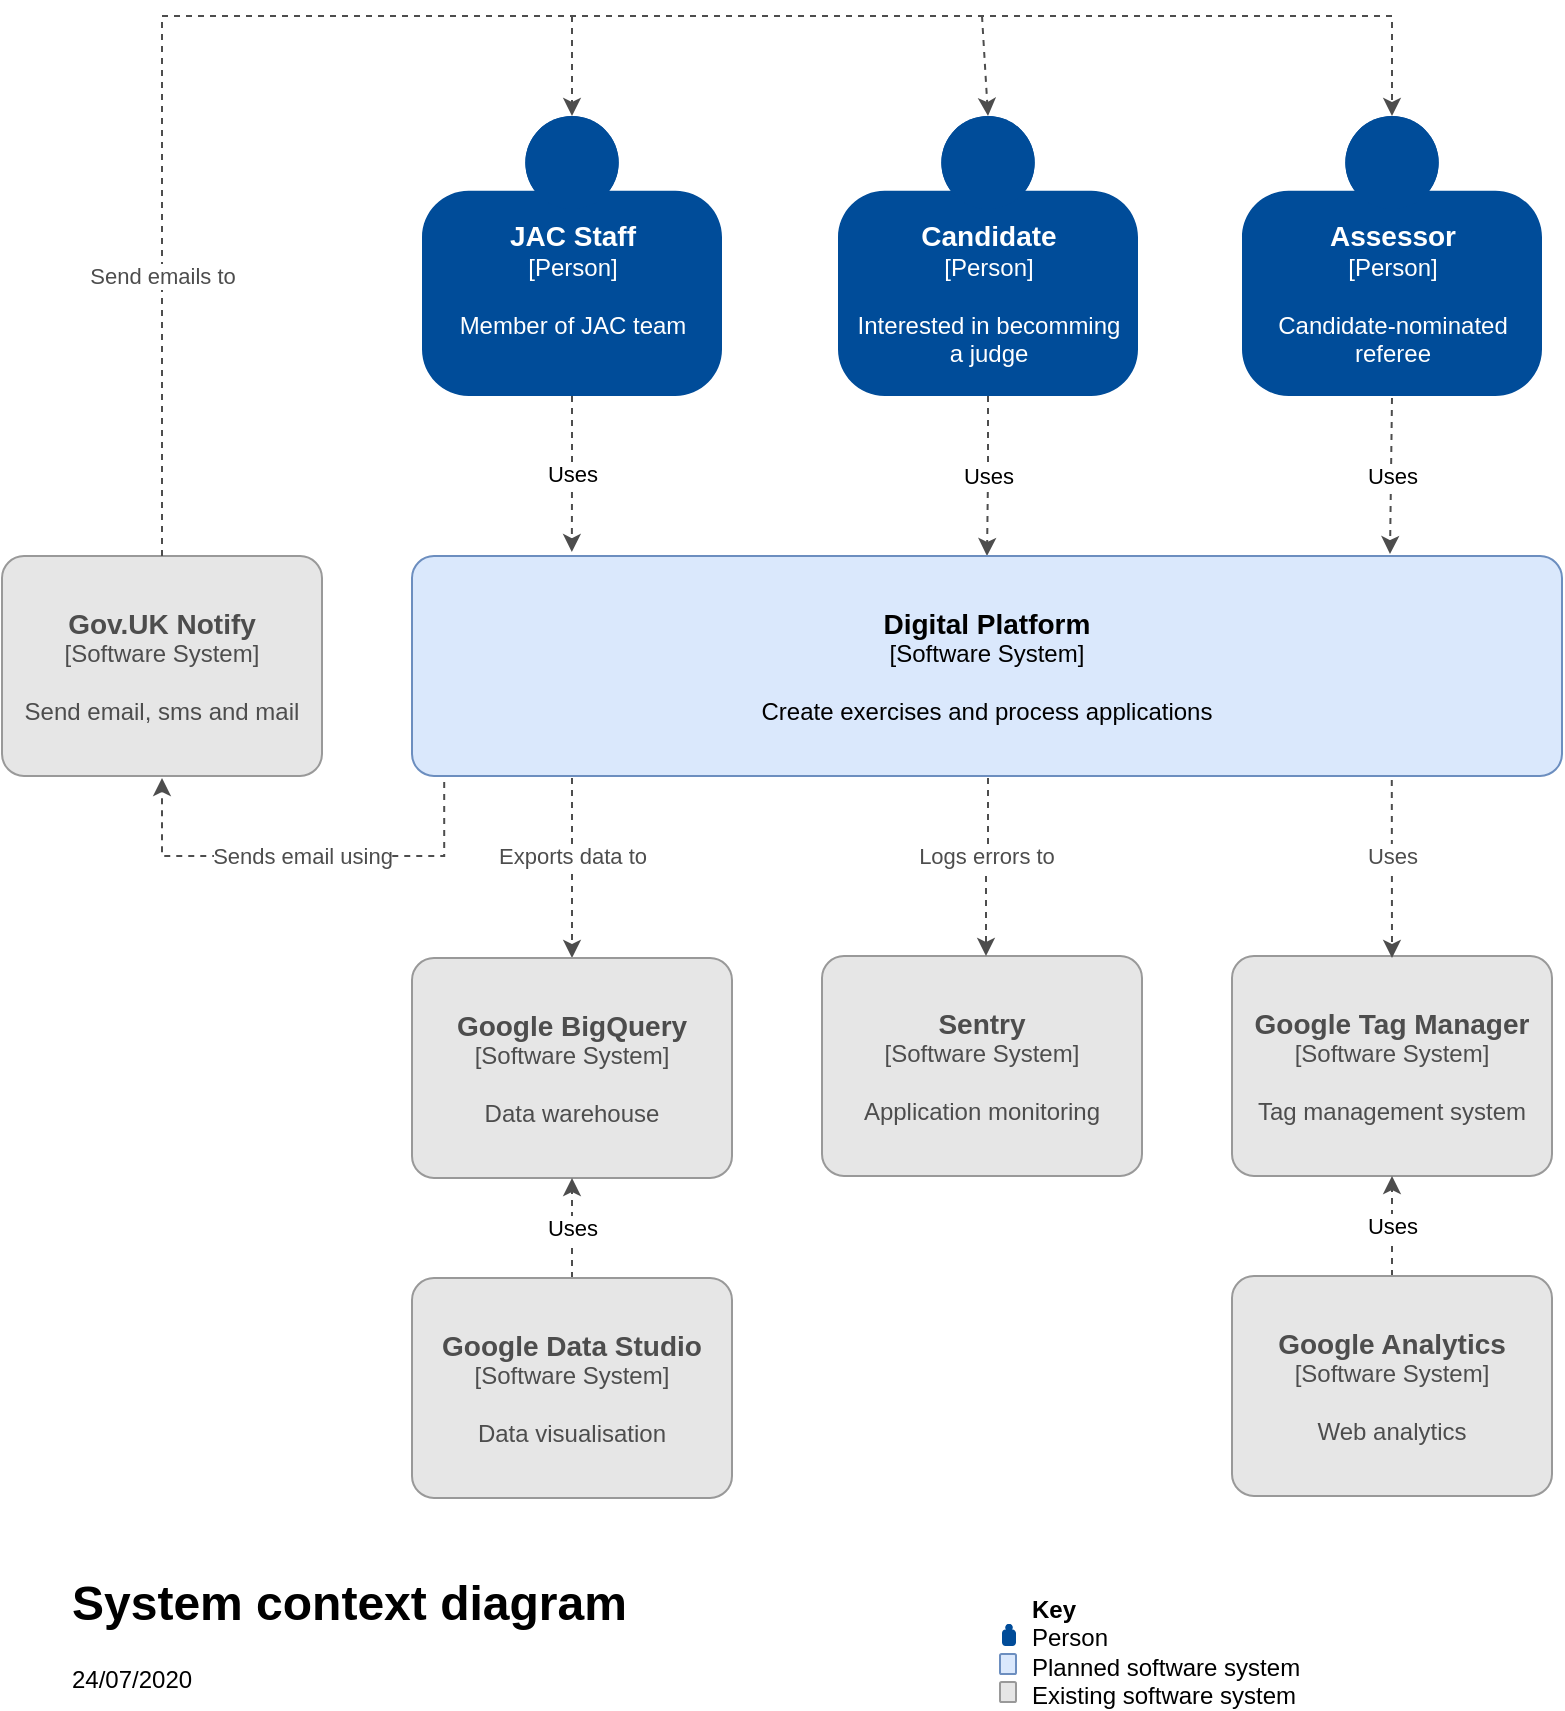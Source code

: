 <mxfile version="14.1.1" type="github" pages="3">
  <diagram id="oyVTfbrthm_-wxzk1ZXb" name="Context">
    <mxGraphModel dx="893" dy="937" grid="1" gridSize="10" guides="1" tooltips="1" connect="1" arrows="1" fold="1" page="1" pageScale="1" pageWidth="827" pageHeight="1169" math="0" shadow="0">
      <root>
        <mxCell id="0" />
        <mxCell id="1" parent="0" />
        <mxCell id="NtYJZDPGMn4Rj3Byr3jy-1" value="Uses" style="edgeStyle=orthogonalEdgeStyle;rounded=0;orthogonalLoop=1;jettySize=auto;html=1;dashed=1;endArrow=classic;endFill=1;strokeColor=#4D4D4D;fontColor=#000000;entryX=0.139;entryY=-0.018;entryDx=0;entryDy=0;entryPerimeter=0;" parent="1" source="Yy4u_d4SeMjxJnoAWtQS-2" target="Yy4u_d4SeMjxJnoAWtQS-10" edge="1">
          <mxGeometry relative="1" as="geometry" />
        </mxCell>
        <mxCell id="Yy4u_d4SeMjxJnoAWtQS-2" value="&lt;div&gt;&lt;font size=&quot;1&quot;&gt;&lt;b style=&quot;font-size: 14px&quot;&gt;JAC Staff&lt;/b&gt;&lt;/font&gt;&lt;/div&gt;&lt;div&gt;[Person]&lt;b&gt;&lt;br&gt;&lt;/b&gt;&lt;/div&gt;&lt;div&gt;&lt;b&gt;&lt;br&gt;&lt;/b&gt;&lt;/div&gt;&lt;div&gt;Member of JAC team&lt;/div&gt;&lt;div&gt;&lt;b&gt;&lt;br&gt;&lt;/b&gt;&lt;/div&gt;" style="html=1;dashed=0;whitespace=wrap;shape=mxgraph.c4.person;align=center;points=[[0.5,0,0],[1,0.5,0],[1,0.75,0],[0.75,1,0],[0.5,1,0],[0.25,1,0],[0,0.75,0],[0,0.5,0]];fillColor=#004C99;fontColor=#FFFFFF;strokeColor=none;" parent="1" vertex="1">
          <mxGeometry x="230" y="230" width="150" height="140" as="geometry" />
        </mxCell>
        <mxCell id="Yy4u_d4SeMjxJnoAWtQS-7" style="edgeStyle=orthogonalEdgeStyle;rounded=0;orthogonalLoop=1;jettySize=auto;html=1;exitX=0.5;exitY=1;exitDx=0;exitDy=0;exitPerimeter=0;" parent="1" source="Yy4u_d4SeMjxJnoAWtQS-2" target="Yy4u_d4SeMjxJnoAWtQS-2" edge="1">
          <mxGeometry relative="1" as="geometry" />
        </mxCell>
        <mxCell id="NtYJZDPGMn4Rj3Byr3jy-10" value="&lt;div&gt;Uses&lt;/div&gt;" style="edgeStyle=orthogonalEdgeStyle;rounded=0;orthogonalLoop=1;jettySize=auto;html=1;dashed=1;endArrow=classic;endFill=1;strokeColor=#4D4D4D;fontColor=#000000;" parent="1" source="Yy4u_d4SeMjxJnoAWtQS-8" target="Yy4u_d4SeMjxJnoAWtQS-10" edge="1">
          <mxGeometry relative="1" as="geometry" />
        </mxCell>
        <mxCell id="Yy4u_d4SeMjxJnoAWtQS-8" value="&lt;div&gt;&lt;font size=&quot;1&quot;&gt;&lt;b style=&quot;font-size: 14px&quot;&gt;Candidate&lt;/b&gt;&lt;/font&gt;&lt;/div&gt;&lt;div&gt;[Person]&lt;b&gt;&lt;br&gt;&lt;/b&gt;&lt;/div&gt;&lt;div&gt;&lt;b&gt;&lt;br&gt;&lt;/b&gt;&lt;/div&gt;&lt;div&gt;Interested in becomming&lt;/div&gt;&lt;div&gt; a judge&lt;b&gt;&lt;br&gt;&lt;/b&gt;&lt;/div&gt;" style="html=1;dashed=0;whitespace=wrap;shape=mxgraph.c4.person;align=center;points=[[0.5,0,0],[1,0.5,0],[1,0.75,0],[0.75,1,0],[0.5,1,0],[0.25,1,0],[0,0.75,0],[0,0.5,0]];fillColor=#004C99;fontColor=#FFFFFF;strokeColor=none;" parent="1" vertex="1">
          <mxGeometry x="438" y="230" width="150" height="140" as="geometry" />
        </mxCell>
        <mxCell id="Yy4u_d4SeMjxJnoAWtQS-9" value="&lt;div&gt;&lt;font size=&quot;1&quot;&gt;&lt;b style=&quot;font-size: 14px&quot;&gt;Assessor&lt;/b&gt;&lt;/font&gt;&lt;/div&gt;&lt;div&gt;[Person]&lt;b&gt;&lt;br&gt;&lt;/b&gt;&lt;/div&gt;&lt;div&gt;&lt;b&gt;&lt;br&gt;&lt;/b&gt;&lt;/div&gt;&lt;div&gt;Candidate-nominated &lt;br&gt;&lt;/div&gt;&lt;div&gt;referee&lt;b&gt;&lt;br&gt;&lt;/b&gt;&lt;/div&gt;" style="html=1;dashed=0;whitespace=wrap;shape=mxgraph.c4.person;align=center;points=[[0.5,0,0],[1,0.5,0],[1,0.75,0],[0.75,1,0],[0.5,1,0],[0.25,1,0],[0,0.75,0],[0,0.5,0]];fillColor=#004C99;fontColor=#FFFFFF;strokeColor=none;" parent="1" vertex="1">
          <mxGeometry x="640" y="230" width="150" height="140" as="geometry" />
        </mxCell>
        <UserObject label="&lt;font size=&quot;1&quot;&gt;&lt;b style=&quot;font-size: 14px&quot;&gt;Digital Platform&lt;br&gt;&lt;/b&gt;&lt;/font&gt;&lt;div&gt;[Software System]&lt;/div&gt;&lt;br&gt;&lt;div&gt;Create exercises and process applications&lt;br&gt;&lt;/div&gt;" id="Yy4u_d4SeMjxJnoAWtQS-10">
          <mxCell style="rounded=1;whiteSpace=wrap;html=1;labelBackgroundColor=none;fillColor=#dae8fc;fontColor=#000000;align=center;arcSize=10;strokeColor=#6c8ebf;points=[[0.25,0,0],[0.5,0,0],[0.75,0,0],[1,0.25,0],[1,0.5,0],[1,0.75,0],[0.75,1,0],[0.5,1,0],[0.25,1,0],[0,0.75,0],[0,0.5,0],[0,0.25,0]];" parent="1" vertex="1">
            <mxGeometry x="225" y="450" width="575" height="110" as="geometry" />
          </mxCell>
        </UserObject>
        <mxCell id="Yy4u_d4SeMjxJnoAWtQS-19" value="Exports data to" style="edgeStyle=orthogonalEdgeStyle;rounded=0;orthogonalLoop=1;jettySize=auto;html=1;entryX=0.5;entryY=0;entryDx=0;entryDy=0;entryPerimeter=0;dashed=1;strokeColor=#4D4D4D;fontColor=#4D4D4D;" parent="1" edge="1">
          <mxGeometry x="-0.133" relative="1" as="geometry">
            <mxPoint x="305" y="561" as="sourcePoint" />
            <mxPoint x="305" y="651" as="targetPoint" />
            <Array as="points">
              <mxPoint x="305" y="580" />
              <mxPoint x="305" y="580" />
            </Array>
            <mxPoint as="offset" />
          </mxGeometry>
        </mxCell>
        <mxCell id="Yy4u_d4SeMjxJnoAWtQS-14" value="&lt;b style=&quot;font-size: 14px&quot;&gt;Gov.UK Notify&lt;br&gt;&lt;/b&gt;&lt;div&gt;[Software System]&lt;/div&gt;&lt;br&gt;&lt;div&gt;Send email, sms and mail&lt;br&gt;&lt;/div&gt;" style="rounded=1;whiteSpace=wrap;html=1;labelBackgroundColor=none;align=center;arcSize=10;points=[[0.25,0,0],[0.5,0,0],[0.75,0,0],[1,0.25,0],[1,0.5,0],[1,0.75,0],[0.75,1,0],[0.5,1,0],[0.25,1,0],[0,0.75,0],[0,0.5,0],[0,0.25,0]];fillColor=#E6E6E6;fontColor=#4D4D4D;strokeColor=#999999;" parent="1" vertex="1">
          <mxGeometry x="20" y="450" width="160" height="110.0" as="geometry" />
        </mxCell>
        <mxCell id="Yy4u_d4SeMjxJnoAWtQS-22" value="" style="endArrow=none;html=1;rounded=0;dashed=1;strokeColor=#4D4D4D;fontColor=#4D4D4D;" parent="1" edge="1">
          <mxGeometry width="50" height="50" relative="1" as="geometry">
            <mxPoint x="513" y="600" as="sourcePoint" />
            <mxPoint x="513" y="560" as="targetPoint" />
            <Array as="points" />
          </mxGeometry>
        </mxCell>
        <mxCell id="Yy4u_d4SeMjxJnoAWtQS-24" value="Sends email using" style="edgeStyle=orthogonalEdgeStyle;rounded=0;orthogonalLoop=1;jettySize=auto;html=1;dashed=1;strokeColor=#4D4D4D;fontColor=#4D4D4D;exitX=0.028;exitY=1.027;exitDx=0;exitDy=0;exitPerimeter=0;" parent="1" source="Yy4u_d4SeMjxJnoAWtQS-10" edge="1">
          <mxGeometry relative="1" as="geometry">
            <mxPoint x="260" y="561" as="sourcePoint" />
            <mxPoint x="100" y="561" as="targetPoint" />
            <mxPoint as="offset" />
            <Array as="points">
              <mxPoint x="241" y="600" />
              <mxPoint x="100" y="600" />
            </Array>
          </mxGeometry>
        </mxCell>
        <mxCell id="Yy4u_d4SeMjxJnoAWtQS-25" value="Send emails to" style="endArrow=classic;html=1;edgeStyle=orthogonalEdgeStyle;rounded=0;entryX=0.5;entryY=0;entryDx=0;entryDy=0;entryPerimeter=0;dashed=1;strokeColor=#4D4D4D;fontColor=#4D4D4D;exitX=0.5;exitY=0;exitDx=0;exitDy=0;exitPerimeter=0;" parent="1" source="Yy4u_d4SeMjxJnoAWtQS-14" target="Yy4u_d4SeMjxJnoAWtQS-9" edge="1">
          <mxGeometry x="-0.701" width="50" height="50" relative="1" as="geometry">
            <mxPoint x="560" y="560" as="sourcePoint" />
            <mxPoint x="720" y="160" as="targetPoint" />
            <Array as="points">
              <mxPoint x="100" y="180" />
              <mxPoint x="715" y="180" />
            </Array>
            <mxPoint as="offset" />
          </mxGeometry>
        </mxCell>
        <mxCell id="Yy4u_d4SeMjxJnoAWtQS-26" value="" style="endArrow=classic;html=1;dashed=1;rounded=0;entryX=0.5;entryY=0;entryDx=0;entryDy=0;entryPerimeter=0;strokeColor=#4D4D4D;fontColor=#4D4D4D;" parent="1" target="Yy4u_d4SeMjxJnoAWtQS-8" edge="1">
          <mxGeometry width="50" height="50" relative="1" as="geometry">
            <mxPoint x="510" y="180" as="sourcePoint" />
            <mxPoint x="610" y="170" as="targetPoint" />
          </mxGeometry>
        </mxCell>
        <mxCell id="Yy4u_d4SeMjxJnoAWtQS-27" value="" style="endArrow=classic;html=1;dashed=1;rounded=0;entryX=0.5;entryY=0;entryDx=0;entryDy=0;entryPerimeter=0;strokeColor=#4D4D4D;fontColor=#4D4D4D;" parent="1" edge="1">
          <mxGeometry width="50" height="50" relative="1" as="geometry">
            <mxPoint x="305" y="180" as="sourcePoint" />
            <mxPoint x="305" y="230" as="targetPoint" />
          </mxGeometry>
        </mxCell>
        <mxCell id="Yy4u_d4SeMjxJnoAWtQS-28" value="&lt;b style=&quot;font-size: 14px&quot;&gt;Sentry&lt;br&gt;&lt;/b&gt;&lt;div&gt;[Software System]&lt;/div&gt;&lt;br&gt;&lt;div&gt;Application monitoring&lt;br&gt;&lt;/div&gt;" style="rounded=1;whiteSpace=wrap;html=1;labelBackgroundColor=none;align=center;arcSize=10;points=[[0.25,0,0],[0.5,0,0],[0.75,0,0],[1,0.25,0],[1,0.5,0],[1,0.75,0],[0.75,1,0],[0.5,1,0],[0.25,1,0],[0,0.75,0],[0,0.5,0],[0,0.25,0]];fillColor=#E6E6E6;fontColor=#4D4D4D;strokeColor=#999999;" parent="1" vertex="1">
          <mxGeometry x="430" y="650" width="160" height="110.0" as="geometry" />
        </mxCell>
        <mxCell id="Yy4u_d4SeMjxJnoAWtQS-29" value="Logs errors to" style="endArrow=classic;html=1;dashed=1;rounded=0;strokeColor=#4D4D4D;fontColor=#4D4D4D;" parent="1" edge="1">
          <mxGeometry x="-1" y="-10" width="50" height="50" relative="1" as="geometry">
            <mxPoint x="512" y="610" as="sourcePoint" />
            <mxPoint x="512" y="650" as="targetPoint" />
            <mxPoint x="10" y="-10" as="offset" />
          </mxGeometry>
        </mxCell>
        <mxCell id="Yy4u_d4SeMjxJnoAWtQS-30" value="&lt;font style=&quot;font-size: 14px&quot;&gt;&lt;b&gt;Google Tag Manager&lt;br&gt;&lt;/b&gt;&lt;/font&gt;&lt;div&gt;&lt;font style=&quot;font-size: 12px&quot;&gt;[&lt;/font&gt;Software System]&lt;/div&gt;&lt;br&gt;&lt;div&gt;Tag management system&lt;br&gt;&lt;/div&gt;" style="rounded=1;whiteSpace=wrap;html=1;labelBackgroundColor=none;align=center;arcSize=10;points=[[0.25,0,0],[0.5,0,0],[0.75,0,0],[1,0.25,0],[1,0.5,0],[1,0.75,0],[0.75,1,0],[0.5,1,0],[0.25,1,0],[0,0.75,0],[0,0.5,0],[0,0.25,0]];fillColor=#E6E6E6;fontColor=#4D4D4D;strokeColor=#999999;" parent="1" vertex="1">
          <mxGeometry x="635" y="650" width="160" height="110.0" as="geometry" />
        </mxCell>
        <mxCell id="Yy4u_d4SeMjxJnoAWtQS-39" value="Uses" style="edgeStyle=orthogonalEdgeStyle;rounded=0;orthogonalLoop=1;jettySize=auto;html=1;dashed=1;endArrow=classic;endFill=1;strokeColor=#4D4D4D;fontColor=#000000;" parent="1" source="Yy4u_d4SeMjxJnoAWtQS-31" target="Yy4u_d4SeMjxJnoAWtQS-30" edge="1">
          <mxGeometry relative="1" as="geometry" />
        </mxCell>
        <mxCell id="Yy4u_d4SeMjxJnoAWtQS-31" value="&lt;b style=&quot;font-size: 14px&quot;&gt;Google Analytics&lt;br&gt;&lt;/b&gt;&lt;div&gt;[Software System]&lt;/div&gt;&lt;br&gt;&lt;div&gt;Web analytics&lt;br&gt;&lt;/div&gt;" style="rounded=1;whiteSpace=wrap;html=1;labelBackgroundColor=none;align=center;arcSize=10;points=[[0.25,0,0],[0.5,0,0],[0.75,0,0],[1,0.25,0],[1,0.5,0],[1,0.75,0],[0.75,1,0],[0.5,1,0],[0.25,1,0],[0,0.75,0],[0,0.5,0],[0,0.25,0]];fillColor=#E6E6E6;fontColor=#4D4D4D;strokeColor=#999999;" parent="1" vertex="1">
          <mxGeometry x="635" y="810" width="160" height="110.0" as="geometry" />
        </mxCell>
        <mxCell id="Yy4u_d4SeMjxJnoAWtQS-32" value="Uses" style="endArrow=classic;html=1;dashed=1;rounded=0;entryX=0.5;entryY=0;entryDx=0;entryDy=0;entryPerimeter=0;strokeColor=#4D4D4D;fontColor=#4D4D4D;exitX=0.852;exitY=1.018;exitDx=0;exitDy=0;exitPerimeter=0;" parent="1" source="Yy4u_d4SeMjxJnoAWtQS-10" edge="1">
          <mxGeometry x="-0.146" width="50" height="50" relative="1" as="geometry">
            <mxPoint x="715" y="601" as="sourcePoint" />
            <mxPoint x="715" y="651" as="targetPoint" />
            <mxPoint as="offset" />
          </mxGeometry>
        </mxCell>
        <mxCell id="Yy4u_d4SeMjxJnoAWtQS-34" value="&lt;h1&gt;System context diagram&lt;br&gt;&lt;/h1&gt;&lt;p&gt;24/07/2020&lt;/p&gt;" style="text;html=1;strokeColor=none;fillColor=none;spacing=5;spacingTop=-20;whiteSpace=wrap;overflow=hidden;rounded=0;align=left;" parent="1" vertex="1">
          <mxGeometry x="50" y="954" width="355" height="70" as="geometry" />
        </mxCell>
        <mxCell id="Yy4u_d4SeMjxJnoAWtQS-36" value="&lt;font style=&quot;font-size: 14px&quot;&gt;&lt;b&gt;Google BigQuery&lt;br&gt;&lt;/b&gt;&lt;/font&gt;&lt;div&gt;&lt;font style=&quot;font-size: 12px&quot;&gt;[&lt;/font&gt;Software System]&lt;/div&gt;&lt;br&gt;&lt;div&gt;Data warehouse&lt;br&gt;&lt;/div&gt;" style="rounded=1;whiteSpace=wrap;html=1;labelBackgroundColor=none;align=center;arcSize=10;points=[[0.25,0,0],[0.5,0,0],[0.75,0,0],[1,0.25,0],[1,0.5,0],[1,0.75,0],[0.75,1,0],[0.5,1,0],[0.25,1,0],[0,0.75,0],[0,0.5,0],[0,0.25,0]];fillColor=#E6E6E6;fontColor=#4D4D4D;strokeColor=#999999;" parent="1" vertex="1">
          <mxGeometry x="225" y="651" width="160" height="110.0" as="geometry" />
        </mxCell>
        <mxCell id="Yy4u_d4SeMjxJnoAWtQS-40" value="Uses" style="edgeStyle=orthogonalEdgeStyle;rounded=0;orthogonalLoop=1;jettySize=auto;html=1;dashed=1;endArrow=classic;endFill=1;strokeColor=#4D4D4D;fontColor=#000000;" parent="1" source="Yy4u_d4SeMjxJnoAWtQS-37" target="Yy4u_d4SeMjxJnoAWtQS-36" edge="1">
          <mxGeometry relative="1" as="geometry" />
        </mxCell>
        <mxCell id="Yy4u_d4SeMjxJnoAWtQS-37" value="&lt;b style=&quot;font-size: 14px&quot;&gt;Google Data Studio&lt;br&gt;&lt;/b&gt;&lt;div&gt;[Software System]&lt;/div&gt;&lt;br&gt;&lt;div&gt;Data visualisation&lt;br&gt;&lt;/div&gt;" style="rounded=1;whiteSpace=wrap;html=1;labelBackgroundColor=none;align=center;arcSize=10;points=[[0.25,0,0],[0.5,0,0],[0.75,0,0],[1,0.25,0],[1,0.5,0],[1,0.75,0],[0.75,1,0],[0.5,1,0],[0.25,1,0],[0,0.75,0],[0,0.5,0],[0,0.25,0]];fillColor=#E6E6E6;fontColor=#4D4D4D;strokeColor=#999999;" parent="1" vertex="1">
          <mxGeometry x="225" y="811" width="160" height="110.0" as="geometry" />
        </mxCell>
        <mxCell id="Yy4u_d4SeMjxJnoAWtQS-47" value="" style="group" parent="1" vertex="1" connectable="0">
          <mxGeometry x="519" y="971" width="232" height="53" as="geometry" />
        </mxCell>
        <mxCell id="Yy4u_d4SeMjxJnoAWtQS-42" value="" style="html=1;dashed=0;whitespace=wrap;shape=mxgraph.c4.person;align=center;points=[[0.5,0,0],[1,0.5,0],[1,0.75,0],[0.75,1,0],[0.5,1,0],[0.25,1,0],[0,0.75,0],[0,0.5,0]];fillColor=#004C99;fontColor=#FFFFFF;strokeColor=none;" parent="Yy4u_d4SeMjxJnoAWtQS-47" vertex="1">
          <mxGeometry x="1" y="13" width="7" height="11" as="geometry" />
        </mxCell>
        <mxCell id="Yy4u_d4SeMjxJnoAWtQS-43" value="&lt;div&gt;&lt;b&gt;Key&lt;/b&gt;&lt;br&gt;Person&lt;/div&gt;&lt;div&gt;Planned software system&lt;/div&gt;&lt;div&gt;Existing software system&lt;br&gt;&lt;/div&gt;" style="text;html=1;strokeColor=none;fillColor=none;align=left;verticalAlign=middle;whiteSpace=wrap;rounded=0;fontColor=#000000;" parent="Yy4u_d4SeMjxJnoAWtQS-47" vertex="1">
          <mxGeometry x="14" width="218" height="53" as="geometry" />
        </mxCell>
        <mxCell id="Yy4u_d4SeMjxJnoAWtQS-44" value="" style="rounded=1;whiteSpace=wrap;html=1;labelBackgroundColor=none;fillColor=#dae8fc;fontColor=#000000;align=center;arcSize=10;strokeColor=#6c8ebf;points=[[0.25,0,0],[0.5,0,0],[0.75,0,0],[1,0.25,0],[1,0.5,0],[1,0.75,0],[0.75,1,0],[0.5,1,0],[0.25,1,0],[0,0.75,0],[0,0.5,0],[0,0.25,0]];" parent="Yy4u_d4SeMjxJnoAWtQS-47" vertex="1">
          <mxGeometry y="28" width="8" height="10" as="geometry" />
        </mxCell>
        <mxCell id="Yy4u_d4SeMjxJnoAWtQS-46" value="" style="rounded=1;whiteSpace=wrap;html=1;labelBackgroundColor=none;fontColor=#000000;align=center;arcSize=10;points=[[0.25,0,0],[0.5,0,0],[0.75,0,0],[1,0.25,0],[1,0.5,0],[1,0.75,0],[0.75,1,0],[0.5,1,0],[0.25,1,0],[0,0.75,0],[0,0.5,0],[0,0.25,0]];fillColor=#E6E6E6;strokeColor=#999999;" parent="Yy4u_d4SeMjxJnoAWtQS-47" vertex="1">
          <mxGeometry y="42" width="8" height="10" as="geometry" />
        </mxCell>
        <mxCell id="NtYJZDPGMn4Rj3Byr3jy-9" value="Uses" style="endArrow=classic;html=1;dashed=1;strokeColor=#4D4D4D;fontColor=#000000;exitX=0.5;exitY=1;exitDx=0;exitDy=0;exitPerimeter=0;" parent="1" edge="1">
          <mxGeometry width="50" height="50" relative="1" as="geometry">
            <mxPoint x="715" y="371" as="sourcePoint" />
            <mxPoint x="714" y="449" as="targetPoint" />
          </mxGeometry>
        </mxCell>
      </root>
    </mxGraphModel>
  </diagram>
  <diagram id="qIHdqA6hKMyGVF0FZv5K" name="Container">
    <mxGraphModel dx="893" dy="937" grid="1" gridSize="10" guides="1" tooltips="1" connect="1" arrows="1" fold="1" page="1" pageScale="1" pageWidth="1169" pageHeight="827" math="0" shadow="0">
      <root>
        <mxCell id="qgMI_8nPVHWgDjGu28tY-0" />
        <mxCell id="qgMI_8nPVHWgDjGu28tY-1" parent="qgMI_8nPVHWgDjGu28tY-0" />
        <mxCell id="d4kPaj57CPP4-XgVyVjP-19" value="&lt;div style=&quot;text-align: left ; font-size: 14px&quot;&gt;&lt;font size=&quot;1&quot;&gt;&lt;b style=&quot;font-size: 12px ; line-height: 100%&quot;&gt;Digital Platform&lt;/b&gt;&lt;/font&gt;&lt;br&gt;&lt;/div&gt;&lt;div style=&quot;text-align: left&quot;&gt;&lt;font style=&quot;font-size: 10px&quot;&gt;[Software System]&lt;/font&gt;&lt;/div&gt;" style="rounded=1;whiteSpace=wrap;html=1;labelBackgroundColor=none;align=left;arcSize=5;verticalAlign=bottom;points=[[0.25,0,0],[0.5,0,0],[0.75,0,0],[1,0.25,0],[1,0.5,0],[1,0.75,0],[0.75,1,0],[0.5,1,0],[0.25,1,0],[0,0.75,0],[0,0.5,0],[0,0.25,0]];dashed=1;strokeWidth=1;perimeterSpacing=0;spacingLeft=4;spacingBottom=2;strokeColor=#6C8EBF;" parent="qgMI_8nPVHWgDjGu28tY-1" vertex="1">
          <mxGeometry x="90" y="270" width="840" height="370" as="geometry" />
        </mxCell>
        <mxCell id="d4kPaj57CPP4-XgVyVjP-16" style="edgeStyle=orthogonalEdgeStyle;rounded=0;orthogonalLoop=1;jettySize=auto;html=1;entryX=0.5;entryY=0;entryDx=0;entryDy=0;entryPerimeter=0;dashed=1;endArrow=classic;endFill=1;strokeColor=#4D4D4D;fontColor=#000000;" parent="qgMI_8nPVHWgDjGu28tY-1" source="ME3mW_0argk6ZvIcgB3c-7" target="Z5H9BcT7CgaYJNZk_hKb-2" edge="1">
          <mxGeometry relative="1" as="geometry">
            <Array as="points">
              <mxPoint x="305" y="440" />
              <mxPoint x="410" y="440" />
            </Array>
          </mxGeometry>
        </mxCell>
        <mxCell id="ME3mW_0argk6ZvIcgB3c-0" value="Uses" style="edgeStyle=orthogonalEdgeStyle;rounded=0;orthogonalLoop=1;jettySize=auto;html=1;strokeColor=#4D4D4D;fontColor=#4D4D4D;dashed=1;" parent="qgMI_8nPVHWgDjGu28tY-1" source="ME3mW_0argk6ZvIcgB3c-1" target="ME3mW_0argk6ZvIcgB3c-7" edge="1">
          <mxGeometry relative="1" as="geometry">
            <Array as="points">
              <mxPoint x="310" y="230" />
              <mxPoint x="310" y="230" />
            </Array>
          </mxGeometry>
        </mxCell>
        <mxCell id="ME3mW_0argk6ZvIcgB3c-1" value="&lt;div&gt;&lt;font size=&quot;1&quot;&gt;&lt;b style=&quot;font-size: 14px&quot;&gt;JAC Staff&lt;/b&gt;&lt;/font&gt;&lt;/div&gt;&lt;div&gt;[Person]&lt;b&gt;&lt;br&gt;&lt;/b&gt;&lt;/div&gt;&lt;div&gt;&lt;b&gt;&lt;br&gt;&lt;/b&gt;&lt;/div&gt;&lt;div&gt;Member of JAC team&lt;/div&gt;&lt;div&gt;&lt;b&gt;&lt;br&gt;&lt;/b&gt;&lt;/div&gt;" style="html=1;dashed=0;whitespace=wrap;shape=mxgraph.c4.person;align=center;points=[[0.5,0,0],[1,0.5,0],[1,0.75,0],[0.75,1,0],[0.5,1,0],[0.25,1,0],[0,0.75,0],[0,0.5,0]];fillColor=#004C99;fontColor=#FFFFFF;strokeColor=none;" parent="qgMI_8nPVHWgDjGu28tY-1" vertex="1">
          <mxGeometry x="235" y="70" width="150" height="140" as="geometry" />
        </mxCell>
        <mxCell id="ME3mW_0argk6ZvIcgB3c-2" style="edgeStyle=orthogonalEdgeStyle;rounded=0;orthogonalLoop=1;jettySize=auto;html=1;exitX=0.5;exitY=1;exitDx=0;exitDy=0;exitPerimeter=0;" parent="qgMI_8nPVHWgDjGu28tY-1" source="ME3mW_0argk6ZvIcgB3c-1" target="ME3mW_0argk6ZvIcgB3c-1" edge="1">
          <mxGeometry relative="1" as="geometry" />
        </mxCell>
        <mxCell id="ME3mW_0argk6ZvIcgB3c-3" value="&lt;div&gt;Uses&lt;/div&gt;" style="edgeStyle=orthogonalEdgeStyle;rounded=0;orthogonalLoop=1;jettySize=auto;html=1;strokeColor=#4D4D4D;fontColor=#4D4D4D;dashed=1;" parent="qgMI_8nPVHWgDjGu28tY-1" source="ME3mW_0argk6ZvIcgB3c-4" target="ME3mW_0argk6ZvIcgB3c-9" edge="1">
          <mxGeometry relative="1" as="geometry" />
        </mxCell>
        <mxCell id="ME3mW_0argk6ZvIcgB3c-4" value="&lt;div&gt;&lt;font size=&quot;1&quot;&gt;&lt;b style=&quot;font-size: 14px&quot;&gt;Candidate&lt;/b&gt;&lt;/font&gt;&lt;/div&gt;&lt;div&gt;[Person]&lt;b&gt;&lt;br&gt;&lt;/b&gt;&lt;/div&gt;&lt;div&gt;&lt;b&gt;&lt;br&gt;&lt;/b&gt;&lt;/div&gt;&lt;div&gt;Interested in becomming&lt;/div&gt;&lt;div&gt; a judge&lt;b&gt;&lt;br&gt;&lt;/b&gt;&lt;/div&gt;" style="html=1;dashed=0;whitespace=wrap;shape=mxgraph.c4.person;align=center;points=[[0.5,0,0],[1,0.5,0],[1,0.75,0],[0.75,1,0],[0.5,1,0],[0.25,1,0],[0,0.75,0],[0,0.5,0]];fillColor=#004C99;fontColor=#FFFFFF;strokeColor=none;" parent="qgMI_8nPVHWgDjGu28tY-1" vertex="1">
          <mxGeometry x="435" y="70" width="150" height="140" as="geometry" />
        </mxCell>
        <mxCell id="ME3mW_0argk6ZvIcgB3c-5" value="&lt;div&gt;Uses&lt;/div&gt;" style="edgeStyle=orthogonalEdgeStyle;rounded=0;orthogonalLoop=1;jettySize=auto;html=1;strokeColor=#4D4D4D;fontColor=#4D4D4D;dashed=1;" parent="qgMI_8nPVHWgDjGu28tY-1" source="ME3mW_0argk6ZvIcgB3c-6" target="ME3mW_0argk6ZvIcgB3c-10" edge="1">
          <mxGeometry relative="1" as="geometry">
            <Array as="points">
              <mxPoint x="710" y="230" />
              <mxPoint x="710" y="230" />
            </Array>
          </mxGeometry>
        </mxCell>
        <mxCell id="ME3mW_0argk6ZvIcgB3c-6" value="&lt;div&gt;&lt;font size=&quot;1&quot;&gt;&lt;b style=&quot;font-size: 14px&quot;&gt;Assessor&lt;/b&gt;&lt;/font&gt;&lt;/div&gt;&lt;div&gt;[Person]&lt;b&gt;&lt;br&gt;&lt;/b&gt;&lt;/div&gt;&lt;div&gt;&lt;b&gt;&lt;br&gt;&lt;/b&gt;&lt;/div&gt;&lt;div&gt;Candidate-nominated &lt;br&gt;&lt;/div&gt;&lt;div&gt;referee&lt;b&gt;&lt;br&gt;&lt;/b&gt;&lt;/div&gt;" style="html=1;dashed=0;whitespace=wrap;shape=mxgraph.c4.person;align=center;points=[[0.5,0,0],[1,0.5,0],[1,0.75,0],[0.75,1,0],[0.5,1,0],[0.25,1,0],[0,0.75,0],[0,0.5,0]];fillColor=#004C99;fontColor=#FFFFFF;strokeColor=none;" parent="qgMI_8nPVHWgDjGu28tY-1" vertex="1">
          <mxGeometry x="635" y="70" width="150" height="140" as="geometry" />
        </mxCell>
        <mxCell id="d4kPaj57CPP4-XgVyVjP-11" value="Uses&lt;br&gt;[Firebase SDK]" style="edgeStyle=orthogonalEdgeStyle;rounded=0;orthogonalLoop=1;jettySize=auto;html=1;dashed=1;endArrow=classic;endFill=1;strokeColor=#4D4D4D;fontColor=#000000;entryX=0.5;entryY=0;entryDx=0;entryDy=0;entryPerimeter=0;" parent="qgMI_8nPVHWgDjGu28tY-1" source="ME3mW_0argk6ZvIcgB3c-7" target="d4kPaj57CPP4-XgVyVjP-18" edge="1">
          <mxGeometry x="-0.752" relative="1" as="geometry">
            <mxPoint x="200" y="466" as="targetPoint" />
            <Array as="points">
              <mxPoint x="305" y="440" />
              <mxPoint x="210" y="440" />
            </Array>
            <mxPoint as="offset" />
          </mxGeometry>
        </mxCell>
        <mxCell id="oCIllZJ2TLv4YCGPpEvn-2" style="edgeStyle=none;rounded=0;orthogonalLoop=1;jettySize=auto;html=1;exitX=1;exitY=0.75;exitDx=0;exitDy=0;exitPerimeter=0;dashed=1;endArrow=classic;endFill=1;strokeColor=#4D4D4D;fontColor=#000000;entryX=0;entryY=0.5;entryDx=0;entryDy=0;entryPerimeter=0;" parent="qgMI_8nPVHWgDjGu28tY-1" source="ME3mW_0argk6ZvIcgB3c-7" target="ME3mW_0argk6ZvIcgB3c-17" edge="1">
          <mxGeometry relative="1" as="geometry">
            <mxPoint x="970" y="490" as="targetPoint" />
          </mxGeometry>
        </mxCell>
        <mxCell id="oCIllZJ2TLv4YCGPpEvn-5" style="edgeStyle=none;rounded=0;orthogonalLoop=1;jettySize=auto;html=1;exitX=1;exitY=0.25;exitDx=0;exitDy=0;exitPerimeter=0;entryX=0;entryY=0.5;entryDx=0;entryDy=0;entryPerimeter=0;dashed=1;endArrow=classic;endFill=1;strokeColor=#4D4D4D;fontColor=#000000;" parent="qgMI_8nPVHWgDjGu28tY-1" source="ME3mW_0argk6ZvIcgB3c-7" target="ME3mW_0argk6ZvIcgB3c-19" edge="1">
          <mxGeometry relative="1" as="geometry" />
        </mxCell>
        <UserObject label="&lt;font size=&quot;1&quot;&gt;&lt;b style=&quot;font-size: 14px&quot;&gt;Admin&lt;/b&gt;&lt;/font&gt;&lt;div&gt;[Container: Vue SPA]&lt;/div&gt;&lt;br&gt;&lt;div&gt;Create an exercise&lt;br&gt;&lt;/div&gt;" id="ME3mW_0argk6ZvIcgB3c-7">
          <mxCell style="rounded=1;whiteSpace=wrap;html=1;labelBackgroundColor=none;fillColor=#dae8fc;fontColor=#000000;align=center;arcSize=10;strokeColor=#6c8ebf;points=[[0.25,0,0],[0.5,0,0],[0.75,0,0],[1,0.25,0],[1,0.5,0],[1,0.75,0],[0.75,1,0],[0.5,1,0],[0.25,1,0],[0,0.75,0],[0,0.5,0],[0,0.25,0]];" parent="qgMI_8nPVHWgDjGu28tY-1" vertex="1">
            <mxGeometry x="230" y="290" width="160" height="110.0" as="geometry" />
          </mxCell>
        </UserObject>
        <mxCell id="d4kPaj57CPP4-XgVyVjP-13" style="edgeStyle=orthogonalEdgeStyle;rounded=0;orthogonalLoop=1;jettySize=auto;html=1;entryX=0.5;entryY=0;entryDx=0;entryDy=0;entryPerimeter=0;dashed=1;endArrow=classic;endFill=1;strokeColor=#4D4D4D;fontColor=#000000;" parent="qgMI_8nPVHWgDjGu28tY-1" source="ME3mW_0argk6ZvIcgB3c-9" target="Z5H9BcT7CgaYJNZk_hKb-1" edge="1">
          <mxGeometry relative="1" as="geometry">
            <Array as="points">
              <mxPoint x="510" y="440" />
              <mxPoint x="610" y="440" />
            </Array>
          </mxGeometry>
        </mxCell>
        <mxCell id="d4kPaj57CPP4-XgVyVjP-14" value="Uses&lt;br&gt;[Firebase SDK]" style="edgeStyle=orthogonalEdgeStyle;rounded=0;orthogonalLoop=1;jettySize=auto;html=1;dashed=1;endArrow=classic;endFill=1;strokeColor=#4D4D4D;fontColor=#000000;" parent="qgMI_8nPVHWgDjGu28tY-1" source="ME3mW_0argk6ZvIcgB3c-9" target="Z5H9BcT7CgaYJNZk_hKb-2" edge="1">
          <mxGeometry x="-0.767" relative="1" as="geometry">
            <Array as="points">
              <mxPoint x="510" y="440" />
              <mxPoint x="410" y="440" />
            </Array>
            <mxPoint as="offset" />
          </mxGeometry>
        </mxCell>
        <mxCell id="oCIllZJ2TLv4YCGPpEvn-1" style="edgeStyle=none;rounded=0;orthogonalLoop=1;jettySize=auto;html=1;exitX=1;exitY=0.75;exitDx=0;exitDy=0;exitPerimeter=0;entryX=0;entryY=0.5;entryDx=0;entryDy=0;entryPerimeter=0;dashed=1;endArrow=classic;endFill=1;strokeColor=#4D4D4D;fontColor=#000000;" parent="qgMI_8nPVHWgDjGu28tY-1" source="ME3mW_0argk6ZvIcgB3c-9" target="ME3mW_0argk6ZvIcgB3c-17" edge="1">
          <mxGeometry relative="1" as="geometry" />
        </mxCell>
        <mxCell id="ME3mW_0argk6ZvIcgB3c-9" value="&lt;font size=&quot;1&quot;&gt;&lt;b style=&quot;font-size: 14px&quot;&gt;Apply&lt;/b&gt;&lt;/font&gt;&lt;div&gt;[Container: Vue SPA]&lt;/div&gt;&lt;br&gt;&lt;div&gt;Apply to become a judge&lt;/div&gt;" style="rounded=1;whiteSpace=wrap;html=1;labelBackgroundColor=none;fillColor=#dae8fc;fontColor=#000000;align=center;arcSize=10;strokeColor=#6c8ebf;points=[[0.25,0,0],[0.5,0,0],[0.75,0,0],[1,0.25,0],[1,0.5,0],[1,0.75,0],[0.75,1,0],[0.5,1,0],[0.25,1,0],[0,0.75,0],[0,0.5,0],[0,0.25,0]];" parent="qgMI_8nPVHWgDjGu28tY-1" vertex="1">
          <mxGeometry x="430" y="290" width="160" height="110.0" as="geometry" />
        </mxCell>
        <mxCell id="d4kPaj57CPP4-XgVyVjP-17" style="edgeStyle=orthogonalEdgeStyle;rounded=0;orthogonalLoop=1;jettySize=auto;html=1;dashed=1;endArrow=classic;endFill=1;strokeColor=#4D4D4D;fontColor=#000000;entryX=0.5;entryY=0;entryDx=0;entryDy=0;entryPerimeter=0;" parent="qgMI_8nPVHWgDjGu28tY-1" source="ME3mW_0argk6ZvIcgB3c-10" target="Z5H9BcT7CgaYJNZk_hKb-1" edge="1">
          <mxGeometry relative="1" as="geometry">
            <mxPoint x="690" y="440" as="targetPoint" />
            <Array as="points">
              <mxPoint x="715" y="440" />
              <mxPoint x="610" y="440" />
            </Array>
          </mxGeometry>
        </mxCell>
        <mxCell id="oCIllZJ2TLv4YCGPpEvn-0" value="Logs errors to" style="edgeStyle=none;rounded=0;orthogonalLoop=1;jettySize=auto;html=1;entryX=0;entryY=0.5;entryDx=0;entryDy=0;entryPerimeter=0;dashed=1;endArrow=classic;endFill=1;strokeColor=#4D4D4D;fontColor=#000000;" parent="qgMI_8nPVHWgDjGu28tY-1" source="ME3mW_0argk6ZvIcgB3c-10" target="ME3mW_0argk6ZvIcgB3c-17" edge="1">
          <mxGeometry x="0.237" y="-13" relative="1" as="geometry">
            <mxPoint as="offset" />
          </mxGeometry>
        </mxCell>
        <mxCell id="ME3mW_0argk6ZvIcgB3c-11" value="&lt;b style=&quot;font-size: 14px&quot;&gt;Gov.UK Notify&lt;br&gt;&lt;/b&gt;&lt;div&gt;[Software System]&lt;/div&gt;&lt;br&gt;&lt;div&gt;Send email, sms and mail&lt;br&gt;&lt;/div&gt;" style="rounded=1;whiteSpace=wrap;html=1;labelBackgroundColor=none;align=center;arcSize=10;points=[[0.25,0,0],[0.5,0,0],[0.75,0,0],[1,0.25,0],[1,0.5,0],[1,0.75,0],[0.75,1,0],[0.5,1,0],[0.25,1,0],[0,0.75,0],[0,0.5,0],[0,0.25,0]];fillColor=#E6E6E6;fontColor=#4D4D4D;strokeColor=#999999;" parent="qgMI_8nPVHWgDjGu28tY-1" vertex="1">
          <mxGeometry x="730" y="670" width="160" height="110.0" as="geometry" />
        </mxCell>
        <mxCell id="ME3mW_0argk6ZvIcgB3c-14" value="Send emails to" style="endArrow=classic;html=1;edgeStyle=orthogonalEdgeStyle;rounded=0;entryX=0.5;entryY=0;entryDx=0;entryDy=0;entryPerimeter=0;dashed=1;strokeColor=#4D4D4D;fontColor=#4D4D4D;" parent="qgMI_8nPVHWgDjGu28tY-1" source="ME3mW_0argk6ZvIcgB3c-11" target="ME3mW_0argk6ZvIcgB3c-6" edge="1">
          <mxGeometry x="-0.701" width="50" height="50" relative="1" as="geometry">
            <mxPoint x="560" y="400" as="sourcePoint" />
            <mxPoint x="720" as="targetPoint" />
            <Array as="points">
              <mxPoint x="50" y="700" />
              <mxPoint x="50" y="30" />
              <mxPoint x="710" y="30" />
            </Array>
            <mxPoint as="offset" />
          </mxGeometry>
        </mxCell>
        <mxCell id="ME3mW_0argk6ZvIcgB3c-15" value="" style="endArrow=classic;html=1;dashed=1;rounded=0;entryX=0.5;entryY=0;entryDx=0;entryDy=0;entryPerimeter=0;strokeColor=#4D4D4D;fontColor=#4D4D4D;" parent="qgMI_8nPVHWgDjGu28tY-1" target="ME3mW_0argk6ZvIcgB3c-4" edge="1">
          <mxGeometry width="50" height="50" relative="1" as="geometry">
            <mxPoint x="510" y="30" as="sourcePoint" />
            <mxPoint x="610" y="10" as="targetPoint" />
          </mxGeometry>
        </mxCell>
        <mxCell id="ME3mW_0argk6ZvIcgB3c-16" value="" style="endArrow=classic;html=1;dashed=1;rounded=0;entryX=0.5;entryY=0;entryDx=0;entryDy=0;entryPerimeter=0;strokeColor=#4D4D4D;fontColor=#4D4D4D;" parent="qgMI_8nPVHWgDjGu28tY-1" target="ME3mW_0argk6ZvIcgB3c-1" edge="1">
          <mxGeometry width="50" height="50" relative="1" as="geometry">
            <mxPoint x="310" y="30" as="sourcePoint" />
            <mxPoint x="305" y="70" as="targetPoint" />
          </mxGeometry>
        </mxCell>
        <mxCell id="ME3mW_0argk6ZvIcgB3c-17" value="&lt;b style=&quot;font-size: 14px&quot;&gt;Sentry&lt;br&gt;&lt;/b&gt;&lt;div&gt;[Software System]&lt;/div&gt;&lt;br&gt;&lt;div&gt;Application monitoring&lt;br&gt;&lt;/div&gt;" style="rounded=1;whiteSpace=wrap;html=1;labelBackgroundColor=none;align=center;arcSize=10;points=[[0.25,0,0],[0.5,0,0],[0.75,0,0],[1,0.25,0],[1,0.5,0],[1,0.75,0],[0.75,1,0],[0.5,1,0],[0.25,1,0],[0,0.75,0],[0,0.5,0],[0,0.25,0]];fillColor=#E6E6E6;fontColor=#4D4D4D;strokeColor=#999999;" parent="qgMI_8nPVHWgDjGu28tY-1" vertex="1">
          <mxGeometry x="962" y="430" width="160" height="110.0" as="geometry" />
        </mxCell>
        <mxCell id="ME3mW_0argk6ZvIcgB3c-19" value="&lt;font style=&quot;font-size: 14px&quot;&gt;&lt;b&gt;Google Tag Manager&lt;br&gt;&lt;/b&gt;&lt;/font&gt;&lt;div&gt;&lt;font style=&quot;font-size: 12px&quot;&gt;[&lt;/font&gt;Software System]&lt;/div&gt;&lt;br&gt;&lt;div&gt;Tag management system&lt;br&gt;&lt;/div&gt;" style="rounded=1;whiteSpace=wrap;html=1;labelBackgroundColor=none;align=center;arcSize=10;points=[[0.25,0,0],[0.5,0,0],[0.75,0,0],[1,0.25,0],[1,0.5,0],[1,0.75,0],[0.75,1,0],[0.5,1,0],[0.25,1,0],[0,0.75,0],[0,0.5,0],[0,0.25,0]];fillColor=#E6E6E6;fontColor=#4D4D4D;strokeColor=#999999;" parent="qgMI_8nPVHWgDjGu28tY-1" vertex="1">
          <mxGeometry x="962" y="290" width="160" height="110.0" as="geometry" />
        </mxCell>
        <mxCell id="ME3mW_0argk6ZvIcgB3c-23" value="&lt;h1&gt;Container diagram for Digital Platform&lt;br&gt;&lt;/h1&gt;&lt;p&gt;27/07/2020&lt;/p&gt;" style="text;html=1;strokeColor=none;fillColor=none;spacing=5;spacingTop=-20;whiteSpace=wrap;overflow=hidden;rounded=0;align=left;" parent="qgMI_8nPVHWgDjGu28tY-1" vertex="1">
          <mxGeometry x="20" y="731.5" width="470" height="70" as="geometry" />
        </mxCell>
        <mxCell id="ME3mW_0argk6ZvIcgB3c-24" value="&lt;font style=&quot;font-size: 14px&quot;&gt;&lt;b&gt;Google BigQuery&lt;br&gt;&lt;/b&gt;&lt;/font&gt;&lt;div&gt;&lt;font style=&quot;font-size: 12px&quot;&gt;[&lt;/font&gt;Software System]&lt;/div&gt;&lt;br&gt;&lt;div&gt;Data warehouse&lt;br&gt;&lt;/div&gt;" style="rounded=1;whiteSpace=wrap;html=1;labelBackgroundColor=none;align=center;arcSize=10;points=[[0.25,0,0],[0.5,0,0],[0.75,0,0],[1,0.25,0],[1,0.5,0],[1,0.75,0],[0.75,1,0],[0.5,1,0],[0.25,1,0],[0,0.75,0],[0,0.5,0],[0,0.25,0]];fillColor=#E6E6E6;fontColor=#4D4D4D;strokeColor=#999999;" parent="qgMI_8nPVHWgDjGu28tY-1" vertex="1">
          <mxGeometry x="962" y="670" width="160" height="110.0" as="geometry" />
        </mxCell>
        <mxCell id="ME3mW_0argk6ZvIcgB3c-27" value="" style="group" parent="qgMI_8nPVHWgDjGu28tY-1" vertex="1" connectable="0">
          <mxGeometry x="470" y="750" width="232" height="53" as="geometry" />
        </mxCell>
        <mxCell id="ME3mW_0argk6ZvIcgB3c-28" value="" style="html=1;dashed=0;whitespace=wrap;shape=mxgraph.c4.person;align=center;points=[[0.5,0,0],[1,0.5,0],[1,0.75,0],[0.75,1,0],[0.5,1,0],[0.25,1,0],[0,0.75,0],[0,0.5,0]];fillColor=#004C99;fontColor=#FFFFFF;strokeColor=none;" parent="ME3mW_0argk6ZvIcgB3c-27" vertex="1">
          <mxGeometry x="1" y="13" width="7" height="11" as="geometry" />
        </mxCell>
        <mxCell id="ME3mW_0argk6ZvIcgB3c-29" value="&lt;div&gt;&lt;b&gt;Key&lt;/b&gt;&lt;br&gt;Person&lt;/div&gt;&lt;div&gt;Planned software system&lt;/div&gt;&lt;div&gt;Existing software system&lt;br&gt;&lt;/div&gt;" style="text;html=1;strokeColor=none;fillColor=none;align=left;verticalAlign=middle;whiteSpace=wrap;rounded=0;fontColor=#000000;" parent="ME3mW_0argk6ZvIcgB3c-27" vertex="1">
          <mxGeometry x="14" width="218" height="53" as="geometry" />
        </mxCell>
        <mxCell id="ME3mW_0argk6ZvIcgB3c-30" value="" style="rounded=1;whiteSpace=wrap;html=1;labelBackgroundColor=none;fillColor=#dae8fc;fontColor=#000000;align=center;arcSize=10;strokeColor=#6c8ebf;points=[[0.25,0,0],[0.5,0,0],[0.75,0,0],[1,0.25,0],[1,0.5,0],[1,0.75,0],[0.75,1,0],[0.5,1,0],[0.25,1,0],[0,0.75,0],[0,0.5,0],[0,0.25,0]];" parent="ME3mW_0argk6ZvIcgB3c-27" vertex="1">
          <mxGeometry y="28" width="8" height="10" as="geometry" />
        </mxCell>
        <mxCell id="ME3mW_0argk6ZvIcgB3c-31" value="" style="rounded=1;whiteSpace=wrap;html=1;labelBackgroundColor=none;fontColor=#000000;align=center;arcSize=10;points=[[0.25,0,0],[0.5,0,0],[0.75,0,0],[1,0.25,0],[1,0.5,0],[1,0.75,0],[0.75,1,0],[0.5,1,0],[0.25,1,0],[0,0.75,0],[0,0.5,0],[0,0.25,0]];fillColor=#E6E6E6;strokeColor=#999999;" parent="ME3mW_0argk6ZvIcgB3c-27" vertex="1">
          <mxGeometry y="42" width="8" height="10" as="geometry" />
        </mxCell>
        <mxCell id="Z5H9BcT7CgaYJNZk_hKb-1" value="&lt;font size=&quot;1&quot;&gt;&lt;b style=&quot;font-size: 14px&quot;&gt;Cloud Storage&lt;br&gt;&lt;/b&gt;&lt;/font&gt;&lt;div&gt;[Container: Firebase / GCP]&lt;br&gt;&lt;/div&gt;&lt;br&gt;&lt;div&gt;Stores documents including assessments&lt;br&gt;&lt;/div&gt;" style="rounded=1;whiteSpace=wrap;html=1;labelBackgroundColor=none;fillColor=#dae8fc;fontColor=#000000;align=center;arcSize=10;strokeColor=#6c8ebf;points=[[0.25,0,0],[0.5,0,0],[0.75,0,0],[1,0.25,0],[1,0.5,0],[1,0.75,0],[0.75,1,0],[0.5,1,0],[0.25,1,0],[0,0.75,0],[0,0.5,0],[0,0.25,0]];" parent="qgMI_8nPVHWgDjGu28tY-1" vertex="1">
          <mxGeometry x="530" y="481" width="160" height="110.0" as="geometry" />
        </mxCell>
        <mxCell id="Z5H9BcT7CgaYJNZk_hKb-2" value="&lt;font size=&quot;1&quot;&gt;&lt;b style=&quot;font-size: 14px&quot;&gt;Authentication&lt;/b&gt;&lt;/font&gt;&lt;div&gt;[Container: Firebase / GCP]&lt;/div&gt;&lt;br&gt;&lt;div&gt;Google and email authentication&lt;br&gt;&lt;/div&gt;" style="rounded=1;whiteSpace=wrap;html=1;labelBackgroundColor=none;fillColor=#dae8fc;fontColor=#000000;align=center;arcSize=10;strokeColor=#6c8ebf;points=[[0.25,0,0],[0.5,0,0],[0.75,0,0],[1,0.25,0],[1,0.5,0],[1,0.75,0],[0.75,1,0],[0.5,1,0],[0.25,1,0],[0,0.75,0],[0,0.5,0],[0,0.25,0]];" parent="qgMI_8nPVHWgDjGu28tY-1" vertex="1">
          <mxGeometry x="330" y="481" width="160" height="110.0" as="geometry" />
        </mxCell>
        <mxCell id="H7DVfOk4aFpIhN0DfyVF-0" value="Sends e-mail using&lt;br&gt;[JSON/HTTPS]" style="rounded=0;orthogonalLoop=1;jettySize=auto;html=1;entryX=0.5;entryY=0;entryDx=0;entryDy=0;entryPerimeter=0;dashed=1;endArrow=classic;endFill=1;strokeColor=#4D4D4D;fontColor=#000000;" parent="qgMI_8nPVHWgDjGu28tY-1" source="Z5H9BcT7CgaYJNZk_hKb-3" target="ME3mW_0argk6ZvIcgB3c-11" edge="1">
          <mxGeometry relative="1" as="geometry" />
        </mxCell>
        <mxCell id="H7DVfOk4aFpIhN0DfyVF-1" value="Exports data to" style="rounded=0;orthogonalLoop=1;jettySize=auto;html=1;entryX=0.5;entryY=0;entryDx=0;entryDy=0;entryPerimeter=0;dashed=1;endArrow=classic;endFill=1;strokeColor=#4D4D4D;fontColor=#000000;" parent="qgMI_8nPVHWgDjGu28tY-1" source="Z5H9BcT7CgaYJNZk_hKb-3" target="ME3mW_0argk6ZvIcgB3c-24" edge="1">
          <mxGeometry relative="1" as="geometry" />
        </mxCell>
        <mxCell id="Z5H9BcT7CgaYJNZk_hKb-3" value="&lt;font size=&quot;1&quot;&gt;&lt;b style=&quot;font-size: 14px&quot;&gt;Cloud Functions&lt;br&gt;&lt;/b&gt;&lt;/font&gt;&lt;div&gt;[Container: Firebase / GCP]&lt;/div&gt;&lt;br&gt;&lt;div&gt;Callable, scheduled and background functions&lt;br&gt;&lt;/div&gt;" style="rounded=1;whiteSpace=wrap;html=1;labelBackgroundColor=none;fillColor=#dae8fc;fontColor=#000000;align=center;arcSize=10;strokeColor=#6c8ebf;points=[[0.25,0,0],[0.5,0,0],[0.75,0,0],[1,0.25,0],[1,0.5,0],[1,0.75,0],[0.75,1,0],[0.5,1,0],[0.25,1,0],[0,0.75,0],[0,0.5,0],[0,0.25,0]];" parent="qgMI_8nPVHWgDjGu28tY-1" vertex="1">
          <mxGeometry x="730" y="481" width="160" height="110.0" as="geometry" />
        </mxCell>
        <mxCell id="d4kPaj57CPP4-XgVyVjP-12" value="Uses&lt;br&gt;[Firebase SDK]" style="edgeStyle=orthogonalEdgeStyle;rounded=0;orthogonalLoop=1;jettySize=auto;html=1;dashed=1;endArrow=classic;endFill=1;strokeColor=#4D4D4D;fontColor=#000000;entryX=0.5;entryY=0;entryDx=0;entryDy=0;entryPerimeter=0;" parent="qgMI_8nPVHWgDjGu28tY-1" source="ME3mW_0argk6ZvIcgB3c-10" target="Z5H9BcT7CgaYJNZk_hKb-3" edge="1">
          <mxGeometry x="-0.748" relative="1" as="geometry">
            <Array as="points">
              <mxPoint x="715" y="440" />
              <mxPoint x="810" y="440" />
            </Array>
            <mxPoint as="offset" />
          </mxGeometry>
        </mxCell>
        <mxCell id="d4kPaj57CPP4-XgVyVjP-18" value="&lt;font size=&quot;1&quot;&gt;&lt;b&gt;&lt;span style=&quot;font-size: 14px&quot;&gt;Cloud Firestore&lt;br&gt;&lt;/span&gt;&lt;/b&gt;&lt;/font&gt;&lt;div&gt;[Container: Firebase / GCP]&lt;/div&gt;&lt;div&gt;&lt;br&gt;&lt;/div&gt;&lt;div&gt;Stores exercises, applications and related data&lt;br&gt;&lt;/div&gt;" style="rounded=1;whiteSpace=wrap;html=1;labelBackgroundColor=none;fillColor=#dae8fc;fontColor=#000000;align=center;arcSize=10;strokeColor=#6c8ebf;points=[[0.25,0,0],[0.5,0,0],[0.75,0,0],[1,0.25,0],[1,0.5,0],[1,0.75,0],[0.75,1,0],[0.5,1,0],[0.25,1,0],[0,0.75,0],[0,0.5,0],[0,0.25,0]];" parent="qgMI_8nPVHWgDjGu28tY-1" vertex="1">
          <mxGeometry x="130" y="481" width="160" height="110.0" as="geometry" />
        </mxCell>
        <mxCell id="oCIllZJ2TLv4YCGPpEvn-4" value="" style="edgeStyle=none;rounded=0;orthogonalLoop=1;jettySize=auto;html=1;exitX=1;exitY=0.25;exitDx=0;exitDy=0;exitPerimeter=0;dashed=1;endArrow=classic;endFill=1;strokeColor=#4D4D4D;fontColor=#000000;entryX=0;entryY=0.5;entryDx=0;entryDy=0;entryPerimeter=0;" parent="qgMI_8nPVHWgDjGu28tY-1" source="ME3mW_0argk6ZvIcgB3c-9" target="ME3mW_0argk6ZvIcgB3c-19" edge="1">
          <mxGeometry x="0.613" relative="1" as="geometry">
            <mxPoint x="970" y="350" as="targetPoint" />
            <mxPoint as="offset" />
          </mxGeometry>
        </mxCell>
        <mxCell id="ME3mW_0argk6ZvIcgB3c-10" value="&lt;font size=&quot;1&quot;&gt;&lt;b style=&quot;font-size: 14px&quot;&gt;Assessment&lt;/b&gt;&lt;/font&gt;&lt;div&gt;[Container: Vue SPA]&lt;/div&gt;&lt;br&gt;&lt;div&gt;Provide a reference&lt;/div&gt;" style="rounded=1;whiteSpace=wrap;html=1;labelBackgroundColor=none;fillColor=#dae8fc;fontColor=#000000;align=center;arcSize=10;strokeColor=#6c8ebf;points=[[0.25,0,0],[0.5,0,0],[0.75,0,0],[1,0.25,0],[1,0.5,0],[1,0.75,0],[0.75,1,0],[0.5,1,0],[0.25,1,0],[0,0.75,0],[0,0.5,0],[0,0.25,0]];" parent="qgMI_8nPVHWgDjGu28tY-1" vertex="1">
          <mxGeometry x="630" y="290" width="160" height="110.0" as="geometry" />
        </mxCell>
        <mxCell id="oCIllZJ2TLv4YCGPpEvn-3" value="Uses" style="edgeStyle=none;rounded=0;orthogonalLoop=1;jettySize=auto;html=1;exitX=1;exitY=0.25;exitDx=0;exitDy=0;exitPerimeter=0;entryX=0;entryY=0.5;entryDx=0;entryDy=0;entryPerimeter=0;dashed=1;endArrow=classic;endFill=1;strokeColor=#4D4D4D;fontColor=#000000;" parent="qgMI_8nPVHWgDjGu28tY-1" source="ME3mW_0argk6ZvIcgB3c-10" target="ME3mW_0argk6ZvIcgB3c-19" edge="1">
          <mxGeometry x="0.288" y="-5" relative="1" as="geometry">
            <mxPoint as="offset" />
          </mxGeometry>
        </mxCell>
      </root>
    </mxGraphModel>
  </diagram>
  <diagram id="bT_P1wNmsNvtsdE23ofJ" name="Component - JO Handover">
    <mxGraphModel dx="893" dy="937" grid="1" gridSize="10" guides="1" tooltips="1" connect="1" arrows="1" fold="1" page="1" pageScale="1" pageWidth="1169" pageHeight="827" math="0" shadow="0">
      <root>
        <mxCell id="FHJdIOdrcoGGSZEKmaiz-0" />
        <mxCell id="FHJdIOdrcoGGSZEKmaiz-1" parent="FHJdIOdrcoGGSZEKmaiz-0" />
        <mxCell id="l-qVIlSCItbgcuTKevTZ-8" value="&lt;div style=&quot;text-align: left&quot;&gt;&lt;b&gt;Digital Platform&amp;nbsp;&lt;/b&gt;[Google Cloud Platform]&lt;/div&gt;" style="rounded=1;whiteSpace=wrap;html=1;labelBackgroundColor=none;align=left;arcSize=5;verticalAlign=bottom;points=[[0.25,0,0],[0.5,0,0],[0.75,0,0],[1,0.25,0],[1,0.5,0],[1,0.75,0],[0.75,1,0],[0.5,1,0],[0.25,1,0],[0,0.75,0],[0,0.5,0],[0,0.25,0]];dashed=1;strokeWidth=1;perimeterSpacing=0;spacingLeft=4;spacingBottom=2;strokeColor=#6C8EBF;fillColor=#DAE8FC;" parent="FHJdIOdrcoGGSZEKmaiz-1" vertex="1">
          <mxGeometry x="80" y="379.25" width="562" height="191.75" as="geometry" />
        </mxCell>
        <mxCell id="Cy7qZm2zSiMHH7NtzJrv-0" value="&lt;div style=&quot;text-align: left&quot;&gt;&lt;font&gt;&lt;b style=&quot;font-size: 12px ; line-height: 100%&quot;&gt;Admin&lt;/b&gt;&lt;b style=&quot;line-height: 100% ; font-size: 14px&quot;&gt;&amp;nbsp;&lt;/b&gt;&lt;/font&gt;&lt;span style=&quot;font-size: 10px&quot;&gt;[Vue SPA]&lt;/span&gt;&lt;/div&gt;" style="rounded=1;whiteSpace=wrap;html=1;labelBackgroundColor=none;align=left;arcSize=5;verticalAlign=bottom;points=[[0.25,0,0],[0.5,0,0],[0.75,0,0],[1,0.25,0],[1,0.5,0],[1,0.75,0],[0.75,1,0],[0.5,1,0],[0.25,1,0],[0,0.75,0],[0,0.5,0],[0,0.25,0]];dashed=1;strokeWidth=1;perimeterSpacing=0;spacingLeft=4;spacingBottom=2;strokeColor=#6C8EBF;fillColor=#DAE8FC;" parent="FHJdIOdrcoGGSZEKmaiz-1" vertex="1">
          <mxGeometry x="81" y="191" width="558" height="120" as="geometry" />
        </mxCell>
        <mxCell id="wQltt1HU87xI8_XSIZWK-16" style="edgeStyle=none;rounded=0;orthogonalLoop=1;jettySize=auto;html=1;dashed=1;startArrow=none;startFill=0;" parent="FHJdIOdrcoGGSZEKmaiz-1" source="wQltt1HU87xI8_XSIZWK-0" target="wQltt1HU87xI8_XSIZWK-1" edge="1">
          <mxGeometry relative="1" as="geometry" />
        </mxCell>
        <mxCell id="wQltt1HU87xI8_XSIZWK-0" value="Exercises&lt;br&gt;list" style="rounded=0;whiteSpace=wrap;html=1;" parent="FHJdIOdrcoGGSZEKmaiz-1" vertex="1">
          <mxGeometry x="132" y="221" width="80" height="60" as="geometry" />
        </mxCell>
        <mxCell id="wQltt1HU87xI8_XSIZWK-17" style="edgeStyle=none;rounded=0;orthogonalLoop=1;jettySize=auto;html=1;dashed=1;startArrow=none;startFill=0;" parent="FHJdIOdrcoGGSZEKmaiz-1" source="wQltt1HU87xI8_XSIZWK-1" target="wQltt1HU87xI8_XSIZWK-2" edge="1">
          <mxGeometry relative="1" as="geometry" />
        </mxCell>
        <mxCell id="wQltt1HU87xI8_XSIZWK-1" value="Exercise" style="rounded=0;whiteSpace=wrap;html=1;" parent="FHJdIOdrcoGGSZEKmaiz-1" vertex="1">
          <mxGeometry x="232" y="221" width="80" height="60" as="geometry" />
        </mxCell>
        <mxCell id="wQltt1HU87xI8_XSIZWK-18" style="edgeStyle=none;rounded=0;orthogonalLoop=1;jettySize=auto;html=1;dashed=1;startArrow=none;startFill=0;" parent="FHJdIOdrcoGGSZEKmaiz-1" source="wQltt1HU87xI8_XSIZWK-2" target="wQltt1HU87xI8_XSIZWK-4" edge="1">
          <mxGeometry relative="1" as="geometry" />
        </mxCell>
        <mxCell id="wQltt1HU87xI8_XSIZWK-2" value="Handover&lt;br&gt;list" style="rounded=0;whiteSpace=wrap;html=1;" parent="FHJdIOdrcoGGSZEKmaiz-1" vertex="1">
          <mxGeometry x="332" y="221" width="80" height="60" as="geometry" />
        </mxCell>
        <mxCell id="wQltt1HU87xI8_XSIZWK-19" style="edgeStyle=none;rounded=0;orthogonalLoop=1;jettySize=auto;html=1;dashed=1;startArrow=none;startFill=0;" parent="FHJdIOdrcoGGSZEKmaiz-1" source="wQltt1HU87xI8_XSIZWK-4" target="wQltt1HU87xI8_XSIZWK-6" edge="1">
          <mxGeometry relative="1" as="geometry" />
        </mxCell>
        <mxCell id="wQltt1HU87xI8_XSIZWK-4" value="Transfer handover&lt;br&gt;data" style="rounded=0;whiteSpace=wrap;html=1;" parent="FHJdIOdrcoGGSZEKmaiz-1" vertex="1">
          <mxGeometry x="432" y="221" width="80" height="60" as="geometry" />
        </mxCell>
        <mxCell id="wQltt1HU87xI8_XSIZWK-6" value="Transfer&lt;br&gt;result" style="rounded=0;whiteSpace=wrap;html=1;" parent="FHJdIOdrcoGGSZEKmaiz-1" vertex="1">
          <mxGeometry x="532" y="221" width="80" height="60" as="geometry" />
        </mxCell>
        <mxCell id="wQltt1HU87xI8_XSIZWK-15" value="&lt;h2&gt;&lt;br&gt;&lt;/h2&gt;" style="text;html=1;strokeColor=none;fillColor=none;align=left;verticalAlign=top;whiteSpace=wrap;rounded=0;" parent="FHJdIOdrcoGGSZEKmaiz-1" vertex="1">
          <mxGeometry x="60" y="160" width="270" height="479" as="geometry" />
        </mxCell>
        <mxCell id="jk-K9ZkFIXfCG3ybhGgG-0" value="[Cloud Firestore]" style="shape=cylinder2;whiteSpace=wrap;html=1;boundedLbl=1;backgroundOutline=1;size=6;dashed=1;verticalAlign=bottom;align=left;strokeColor=#6C8EBF;fillColor=none;" parent="FHJdIOdrcoGGSZEKmaiz-1" vertex="1">
          <mxGeometry x="97" y="401" width="233" height="130" as="geometry" />
        </mxCell>
        <mxCell id="7VYzlniha7YmrVooVvfJ-0" value="&lt;div style=&quot;text-align: left&quot;&gt;[Cloud function]&lt;/div&gt;" style="rounded=1;whiteSpace=wrap;html=1;labelBackgroundColor=none;align=left;arcSize=5;verticalAlign=bottom;points=[[0.25,0,0],[0.5,0,0],[0.75,0,0],[1,0.25,0],[1,0.5,0],[1,0.75,0],[0.75,1,0],[0.5,1,0],[0.25,1,0],[0,0.75,0],[0,0.5,0],[0,0.25,0]];dashed=1;strokeWidth=1;perimeterSpacing=0;spacingLeft=4;spacingBottom=2;strokeColor=#6C8EBF;fillColor=none;" parent="FHJdIOdrcoGGSZEKmaiz-1" vertex="1">
          <mxGeometry x="383" y="401" width="242" height="130" as="geometry" />
        </mxCell>
        <mxCell id="wQltt1HU87xI8_XSIZWK-3" value="transferHandoverData" style="ellipse;whiteSpace=wrap;html=1;" parent="FHJdIOdrcoGGSZEKmaiz-1" vertex="1">
          <mxGeometry x="429" y="434.5" width="150" height="65" as="geometry" />
        </mxCell>
        <mxCell id="jk-K9ZkFIXfCG3ybhGgG-1" style="edgeStyle=none;rounded=0;orthogonalLoop=1;jettySize=auto;html=1;dashed=1;startArrow=classic;startFill=1;endArrow=classic;endFill=1;entryX=0.996;entryY=0.5;entryDx=0;entryDy=0;entryPerimeter=0;exitX=0;exitY=0.5;exitDx=0;exitDy=0;exitPerimeter=0;" parent="FHJdIOdrcoGGSZEKmaiz-1" source="7VYzlniha7YmrVooVvfJ-0" target="jk-K9ZkFIXfCG3ybhGgG-0" edge="1">
          <mxGeometry relative="1" as="geometry">
            <mxPoint x="380" y="477" as="sourcePoint" />
          </mxGeometry>
        </mxCell>
        <mxCell id="l-qVIlSCItbgcuTKevTZ-4" value="" style="group;" parent="FHJdIOdrcoGGSZEKmaiz-1" vertex="1" connectable="0">
          <mxGeometry x="223" y="424.75" width="419" height="130" as="geometry" />
        </mxCell>
        <mxCell id="l-qVIlSCItbgcuTKevTZ-5" value="" style="rounded=0;whiteSpace=wrap;html=1;align=left;" parent="l-qVIlSCItbgcuTKevTZ-4" vertex="1">
          <mxGeometry width="58" height="75" as="geometry" />
        </mxCell>
        <mxCell id="l-qVIlSCItbgcuTKevTZ-6" value="" style="rounded=0;whiteSpace=wrap;html=1;align=left;" parent="l-qVIlSCItbgcuTKevTZ-4" vertex="1">
          <mxGeometry x="4" y="4.5" width="58" height="75" as="geometry" />
        </mxCell>
        <mxCell id="l-qVIlSCItbgcuTKevTZ-7" value="Applications" style="rounded=0;whiteSpace=wrap;html=1;align=left;" parent="l-qVIlSCItbgcuTKevTZ-4" vertex="1">
          <mxGeometry x="8" y="9.5" width="58" height="75" as="geometry" />
        </mxCell>
        <mxCell id="l-qVIlSCItbgcuTKevTZ-9" value="" style="group" parent="FHJdIOdrcoGGSZEKmaiz-1" vertex="1" connectable="0">
          <mxGeometry x="140" y="424.75" width="66" height="84.5" as="geometry" />
        </mxCell>
        <mxCell id="l-qVIlSCItbgcuTKevTZ-2" value="" style="rounded=0;whiteSpace=wrap;html=1;align=left;" parent="l-qVIlSCItbgcuTKevTZ-9" vertex="1">
          <mxGeometry width="58" height="75" as="geometry" />
        </mxCell>
        <mxCell id="l-qVIlSCItbgcuTKevTZ-1" value="" style="rounded=0;whiteSpace=wrap;html=1;align=left;" parent="l-qVIlSCItbgcuTKevTZ-9" vertex="1">
          <mxGeometry x="4" y="4.5" width="58" height="75" as="geometry" />
        </mxCell>
        <mxCell id="l-qVIlSCItbgcuTKevTZ-0" value="Exercises" style="rounded=0;whiteSpace=wrap;html=1;align=left;" parent="l-qVIlSCItbgcuTKevTZ-9" vertex="1">
          <mxGeometry x="8" y="9.5" width="58" height="75" as="geometry" />
        </mxCell>
        <mxCell id="wQltt1HU87xI8_XSIZWK-12" style="edgeStyle=none;rounded=0;orthogonalLoop=1;jettySize=auto;html=1;entryX=0.5;entryY=1;entryDx=0;entryDy=0;dashed=1;" parent="FHJdIOdrcoGGSZEKmaiz-1" source="wQltt1HU87xI8_XSIZWK-3" target="wQltt1HU87xI8_XSIZWK-6" edge="1">
          <mxGeometry relative="1" as="geometry" />
        </mxCell>
        <mxCell id="wQltt1HU87xI8_XSIZWK-11" value="Calls transferHandoverData cloud function&lt;br&gt;[Firebase SDK, Authenticated]" style="rounded=0;orthogonalLoop=1;jettySize=auto;html=1;dashed=1;exitX=0.5;exitY=1;exitDx=0;exitDy=0;entryX=0.5;entryY=0;entryDx=0;entryDy=0;" parent="FHJdIOdrcoGGSZEKmaiz-1" source="wQltt1HU87xI8_XSIZWK-4" target="wQltt1HU87xI8_XSIZWK-3" edge="1">
          <mxGeometry relative="1" as="geometry">
            <mxPoint x="392" y="401" as="targetPoint" />
          </mxGeometry>
        </mxCell>
        <mxCell id="_ZTETtyVzC4-YtSqnYLp-0" value="Uses" style="edgeStyle=none;rounded=0;orthogonalLoop=1;jettySize=auto;html=1;dashed=1;startArrow=none;startFill=0;endArrow=classic;endFill=1;" parent="FHJdIOdrcoGGSZEKmaiz-1" source="lX81kTQ5WUVa666wcs8d-0" edge="1">
          <mxGeometry x="-0.184" relative="1" as="geometry">
            <mxPoint x="360" y="190" as="targetPoint" />
            <mxPoint as="offset" />
          </mxGeometry>
        </mxCell>
        <mxCell id="lX81kTQ5WUVa666wcs8d-0" value="&lt;div&gt;&lt;font style=&quot;font-size: 12px&quot;&gt;&lt;b&gt;JAC Staff&lt;/b&gt;&lt;/font&gt;&lt;/div&gt;&lt;div&gt;&lt;b&gt;&lt;br&gt;&lt;/b&gt;&lt;/div&gt;" style="html=1;dashed=0;whitespace=wrap;shape=mxgraph.c4.person;align=center;points=[[0.5,0,0],[1,0.5,0],[1,0.75,0],[0.75,1,0],[0.5,1,0],[0.25,1,0],[0,0.75,0],[0,0.5,0]];fillColor=#004C99;fontColor=#FFFFFF;strokeColor=none;" parent="FHJdIOdrcoGGSZEKmaiz-1" vertex="1">
          <mxGeometry x="322.5" y="41" width="75" height="100" as="geometry" />
        </mxCell>
        <mxCell id="fXgWsGPFsmEE3yL_V0f3-1" value="&lt;div style=&quot;text-align: left&quot;&gt;&lt;font&gt;&lt;b style=&quot;font-size: 12px ; line-height: 100%&quot;&gt;Judicial Office&lt;/b&gt;&lt;b style=&quot;line-height: 100% ; font-size: 14px&quot;&gt;&amp;nbsp;&lt;/b&gt;&lt;/font&gt;&lt;span style=&quot;font-size: 10px&quot;&gt;[Organisation]&lt;/span&gt;&lt;/div&gt;" style="rounded=1;whiteSpace=wrap;html=1;labelBackgroundColor=none;align=left;arcSize=5;verticalAlign=bottom;points=[[0.25,0,0],[0.5,0,0],[0.75,0,0],[1,0.25,0],[1,0.5,0],[1,0.75,0],[0.75,1,0],[0.5,1,0],[0.25,1,0],[0,0.75,0],[0,0.5,0],[0,0.25,0]];dashed=1;strokeWidth=1;perimeterSpacing=0;spacingLeft=4;spacingBottom=2;fillColor=#E6E6E6;strokeColor=#808080;" vertex="1" parent="FHJdIOdrcoGGSZEKmaiz-1">
          <mxGeometry x="83" y="630" width="558" height="150" as="geometry" />
        </mxCell>
        <mxCell id="fXgWsGPFsmEE3yL_V0f3-0" value="&lt;div&gt;&lt;font style=&quot;font-size: 12px&quot;&gt;&lt;b&gt;JO Staff&lt;/b&gt;&lt;/font&gt;&lt;/div&gt;&lt;div&gt;&lt;b&gt;&lt;br&gt;&lt;/b&gt;&lt;/div&gt;" style="html=1;dashed=0;whitespace=wrap;shape=mxgraph.c4.person;align=center;points=[[0.5,0,0],[1,0.5,0],[1,0.75,0],[0.75,1,0],[0.5,1,0],[0.25,1,0],[0,0.75,0],[0,0.5,0]];fontColor=#FFFFFF;strokeColor=none;fillColor=#999999;" vertex="1" parent="FHJdIOdrcoGGSZEKmaiz-1">
          <mxGeometry x="321.5" y="670" width="75" height="100" as="geometry" />
        </mxCell>
        <mxCell id="wQltt1HU87xI8_XSIZWK-7" value="&lt;div style=&quot;text-align: left ; font-size: 14px&quot;&gt;&lt;font size=&quot;1&quot;&gt;&lt;b style=&quot;font-size: 12px ; line-height: 100%&quot;&gt;eHR ATS&lt;/b&gt;&lt;span style=&quot;font-size: 12px ; line-height: 100%&quot;&gt; [API]&lt;/span&gt;&lt;/font&gt;&lt;/div&gt;" style="rounded=1;whiteSpace=wrap;html=1;labelBackgroundColor=none;align=left;arcSize=5;verticalAlign=bottom;points=[[0.25,0,0],[0.5,0,0],[0.75,0,0],[1,0.25,0],[1,0.5,0],[1,0.75,0],[0.75,1,0],[0.5,1,0],[0.25,1,0],[0,0.75,0],[0,0.5,0],[0,0.25,0]];dashed=1;strokeWidth=1;perimeterSpacing=0;spacingLeft=4;spacingBottom=2;fillColor=#E6E6E6;strokeColor=#666666;" parent="FHJdIOdrcoGGSZEKmaiz-1" vertex="1">
          <mxGeometry x="387.5" y="642" width="231" height="28" as="geometry" />
        </mxCell>
        <mxCell id="wQltt1HU87xI8_XSIZWK-14" value="Sends handover data&lt;br&gt;[HTTPS&amp;nbsp;(Static IP)]" style="edgeStyle=none;rounded=0;orthogonalLoop=1;jettySize=auto;html=1;dashed=1;startArrow=classic;startFill=1;exitX=0.5;exitY=1;exitDx=0;exitDy=0;" parent="FHJdIOdrcoGGSZEKmaiz-1" source="wQltt1HU87xI8_XSIZWK-3" target="wQltt1HU87xI8_XSIZWK-7" edge="1">
          <mxGeometry x="0.177" relative="1" as="geometry">
            <mxPoint as="offset" />
          </mxGeometry>
        </mxCell>
      </root>
    </mxGraphModel>
  </diagram>
</mxfile>
